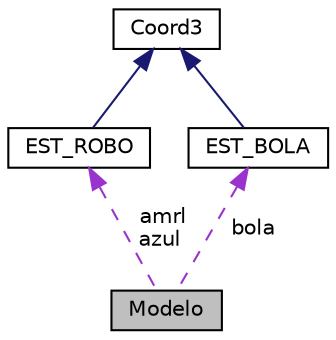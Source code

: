 digraph "Modelo"
{
  edge [fontname="Helvetica",fontsize="10",labelfontname="Helvetica",labelfontsize="10"];
  node [fontname="Helvetica",fontsize="10",shape=record];
  Node1 [label="Modelo",height=0.2,width=0.4,color="black", fillcolor="grey75", style="filled", fontcolor="black"];
  Node2 -> Node1 [dir="back",color="darkorchid3",fontsize="10",style="dashed",label=" amrl\nazul" ,fontname="Helvetica"];
  Node2 [label="EST_ROBO",height=0.2,width=0.4,color="black", fillcolor="white", style="filled",URL="$structEST__ROBO.html"];
  Node3 -> Node2 [dir="back",color="midnightblue",fontsize="10",style="solid",fontname="Helvetica"];
  Node3 [label="Coord3",height=0.2,width=0.4,color="black", fillcolor="white", style="filled",URL="$structCoord3.html"];
  Node4 -> Node1 [dir="back",color="darkorchid3",fontsize="10",style="dashed",label=" bola" ,fontname="Helvetica"];
  Node4 [label="EST_BOLA",height=0.2,width=0.4,color="black", fillcolor="white", style="filled",URL="$structEST__BOLA.html"];
  Node3 -> Node4 [dir="back",color="midnightblue",fontsize="10",style="solid",fontname="Helvetica"];
}

